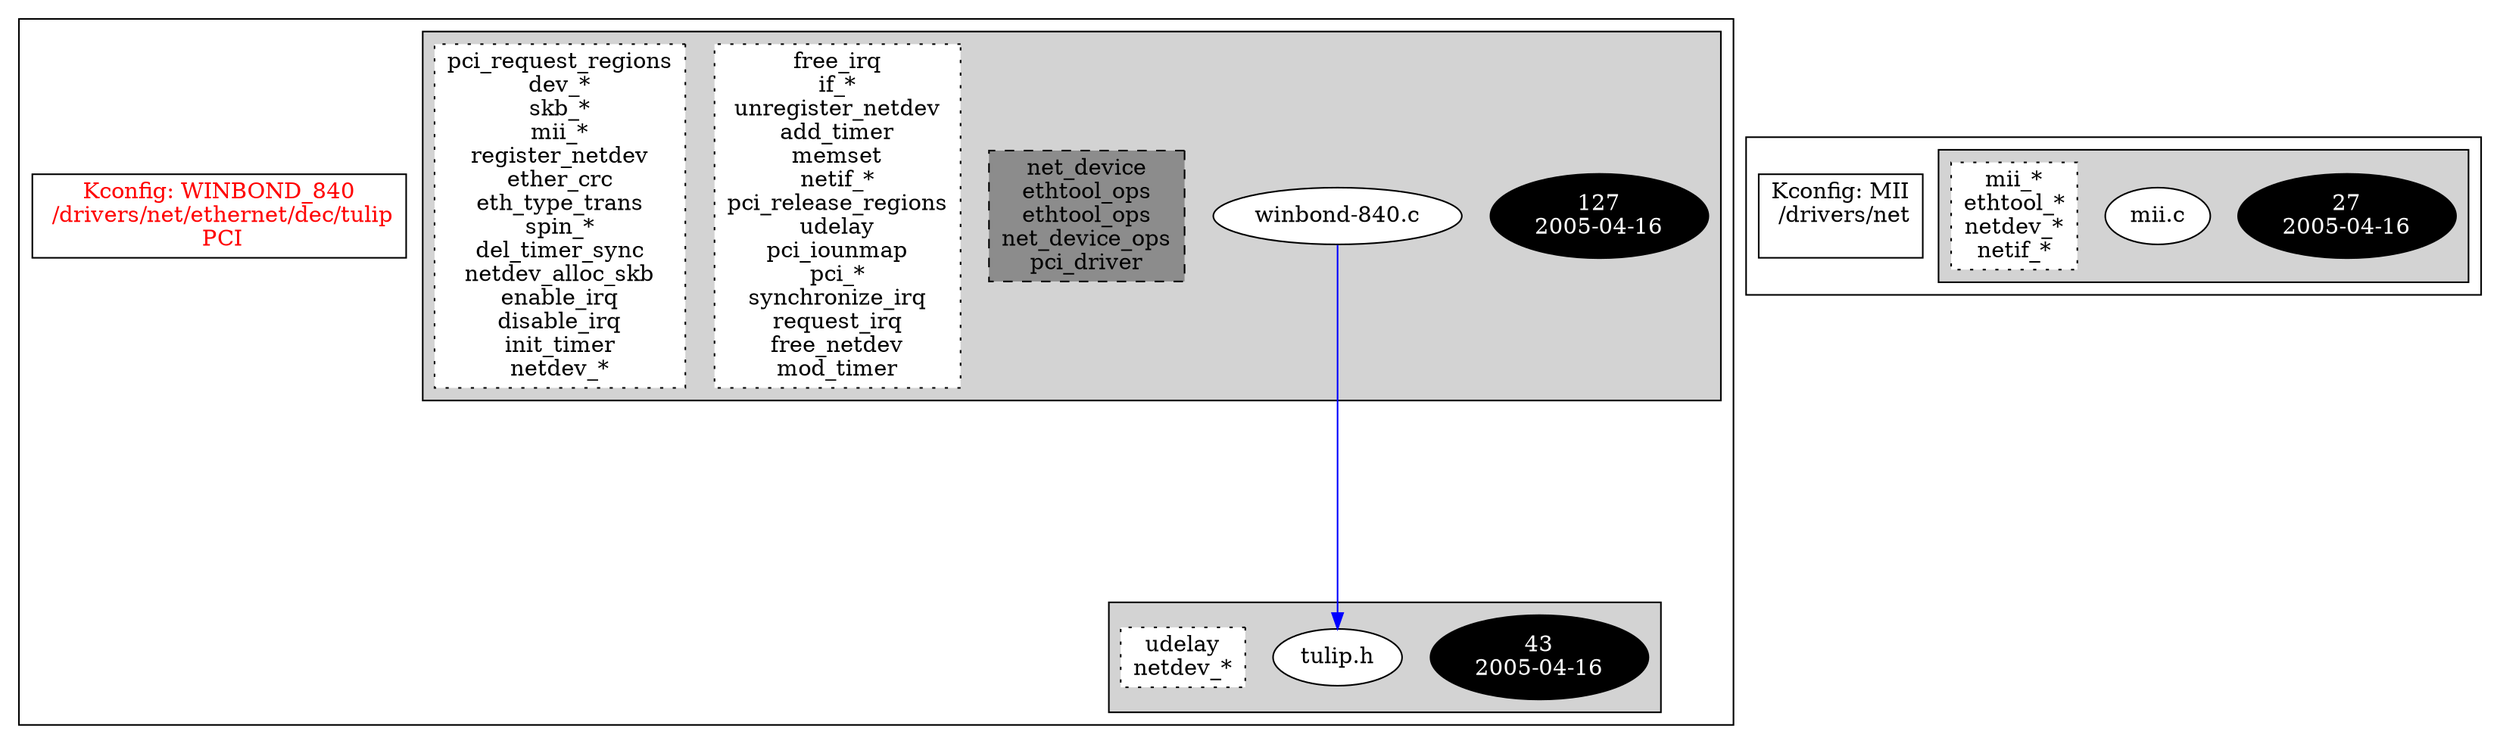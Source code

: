 digraph Driver {
	ranksep=2;
	splines=ortho;
	//Symbol: WINBOND_840
	subgraph "cluster_WINBOND_840"{
		subgraph "cluster_winbond-840.c" {
			style=filled
			"commit_winbond-840.c" [style=filled, fillcolor=black, fontcolor=white, label="127\n2005-04-16"];
			"winbond-840.c" [style=filled, fillcolor=white, fontcolor=black, label="winbond-840.c\n"];
			"structs-winbond-840.c" [style="filled,dashed" shape=box, fillcolor=grey55, fontcolor=black, label="net_device\nethtool_ops\nethtool_ops\nnet_device_ops\npci_driver\n"];
			"funccall2-winbond-840.c" [style="filled,dotted" shape=box, fillcolor=white, fontcolor=black, label="free_irq\nif_*\nunregister_netdev\nadd_timer\nmemset\nnetif_*\npci_release_regions\nudelay\npci_iounmap\npci_*\nsynchronize_irq\nrequest_irq\nfree_netdev\nmod_timer\n"];
			"funccall1-winbond-840.c" [style="filled,dotted" shape=box, fillcolor=white, fontcolor=black, label="pci_request_regions\ndev_*\nskb_*\nmii_*\nregister_netdev\nether_crc\neth_type_trans\nspin_*\ndel_timer_sync\nnetdev_alloc_skb\nenable_irq\ndisable_irq\ninit_timer\nnetdev_*\n"];
		}
		subgraph "cluster_tulip.h" {
			style=filled
			"commit_tulip.h" [style=filled, fillcolor=black, fontcolor=white, label="43\n2005-04-16"];
			"tulip.h" [style=filled, fillcolor=white, fontcolor=black, label="tulip.h\n"];
			"funccall0-tulip.h" [style="filled,dotted" shape=box, fillcolor=white, fontcolor=black, label="udelay\nnetdev_*\n"];
		}
		"K:WINBOND_840" [label="Kconfig: WINBOND_840\n /drivers/net/ethernet/dec/tulip\n  PCI ", shape=box, fontcolor=red];
	}
	//Symbol: MII
	subgraph "cluster_MII"{
		subgraph "cluster_mii.c" {
			style=filled
			"commit_mii.c" [style=filled, fillcolor=black, fontcolor=white, label="27\n2005-04-16"];
			"mii.c" [style=filled, fillcolor=white, fontcolor=black, label="mii.c\n"];
			"funccall0-mii.c" [style="filled,dotted" shape=box, fillcolor=white, fontcolor=black, label="mii_*\nethtool_*\nnetdev_*\nnetif_*\n"];
		}
		"K:MII" [label="Kconfig: MII\n /drivers/net\n ", shape=box];
	}
"winbond-840.c" -> "tulip.h"[color=blue];
}

